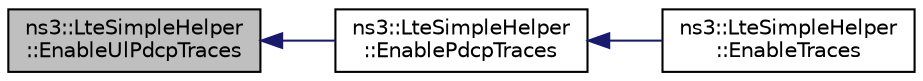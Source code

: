 digraph "ns3::LteSimpleHelper::EnableUlPdcpTraces"
{
  edge [fontname="Helvetica",fontsize="10",labelfontname="Helvetica",labelfontsize="10"];
  node [fontname="Helvetica",fontsize="10",shape=record];
  rankdir="LR";
  Node1 [label="ns3::LteSimpleHelper\l::EnableUlPdcpTraces",height=0.2,width=0.4,color="black", fillcolor="grey75", style="filled", fontcolor="black"];
  Node1 -> Node2 [dir="back",color="midnightblue",fontsize="10",style="solid"];
  Node2 [label="ns3::LteSimpleHelper\l::EnablePdcpTraces",height=0.2,width=0.4,color="black", fillcolor="white", style="filled",URL="$de/d73/classns3_1_1LteSimpleHelper.html#af104a1aed2953aa4f8fce9725aaf8ee8"];
  Node2 -> Node3 [dir="back",color="midnightblue",fontsize="10",style="solid"];
  Node3 [label="ns3::LteSimpleHelper\l::EnableTraces",height=0.2,width=0.4,color="black", fillcolor="white", style="filled",URL="$de/d73/classns3_1_1LteSimpleHelper.html#aefb533d3e1c41ba9c4529de59c5c7d4e"];
}
